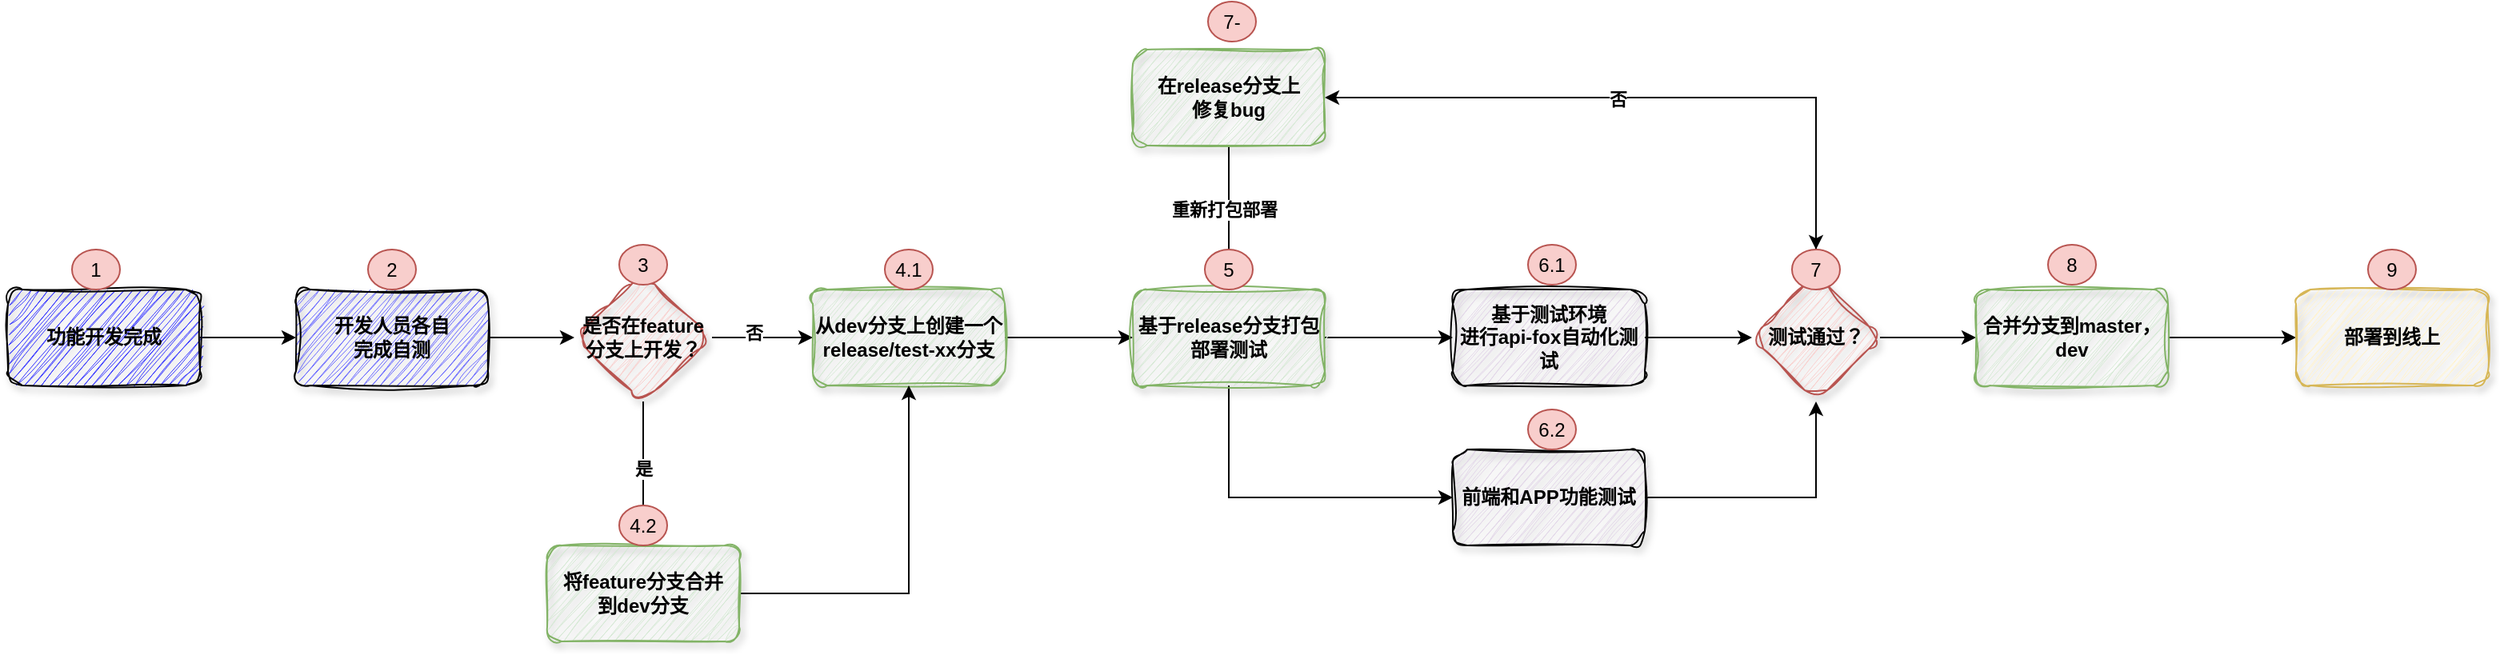 <mxfile version="25.0.3">
  <diagram name="第 1 页" id="vld_AIua7XIs_-yVO-ox">
    <mxGraphModel dx="1434" dy="738" grid="1" gridSize="10" guides="1" tooltips="1" connect="1" arrows="1" fold="1" page="1" pageScale="1" pageWidth="827" pageHeight="1169" math="0" shadow="0">
      <root>
        <mxCell id="0" />
        <mxCell id="1" parent="0" />
        <mxCell id="8MtyGTaQOfjxnfk6kIhd-4" value="" style="edgeStyle=orthogonalEdgeStyle;rounded=0;orthogonalLoop=1;jettySize=auto;html=1;fontStyle=1" parent="1" source="8MtyGTaQOfjxnfk6kIhd-2" target="8MtyGTaQOfjxnfk6kIhd-3" edge="1">
          <mxGeometry relative="1" as="geometry" />
        </mxCell>
        <mxCell id="8MtyGTaQOfjxnfk6kIhd-2" value="&lt;span&gt;功能开发完成&lt;/span&gt;" style="rounded=1;whiteSpace=wrap;html=1;sketch=1;curveFitting=1;jiggle=2;shadow=1;fillColor=#3333FF;fontStyle=1" parent="1" vertex="1">
          <mxGeometry x="60" y="190" width="120" height="60" as="geometry" />
        </mxCell>
        <mxCell id="8MtyGTaQOfjxnfk6kIhd-3" value="开发人员各自&lt;div&gt;完成自测&lt;/div&gt;" style="whiteSpace=wrap;html=1;rounded=1;fontStyle=1;fillColor=#6666FF;strokeColor=#000000;sketch=1;curveFitting=1;jiggle=2;shadow=1;" parent="1" vertex="1">
          <mxGeometry x="240" y="190" width="120" height="60" as="geometry" />
        </mxCell>
        <mxCell id="8MtyGTaQOfjxnfk6kIhd-9" value="" style="edgeStyle=orthogonalEdgeStyle;rounded=0;orthogonalLoop=1;jettySize=auto;html=1;fontStyle=1" parent="1" source="8MtyGTaQOfjxnfk6kIhd-3" target="8MtyGTaQOfjxnfk6kIhd-7" edge="1">
          <mxGeometry relative="1" as="geometry">
            <mxPoint x="350" y="220" as="sourcePoint" />
            <mxPoint x="430" y="220" as="targetPoint" />
          </mxGeometry>
        </mxCell>
        <mxCell id="8MtyGTaQOfjxnfk6kIhd-11" value="" style="edgeStyle=orthogonalEdgeStyle;rounded=0;orthogonalLoop=1;jettySize=auto;html=1;fontStyle=1" parent="1" source="8MtyGTaQOfjxnfk6kIhd-7" target="8MtyGTaQOfjxnfk6kIhd-10" edge="1">
          <mxGeometry relative="1" as="geometry" />
        </mxCell>
        <mxCell id="8MtyGTaQOfjxnfk6kIhd-15" value="否" style="edgeLabel;html=1;align=center;verticalAlign=middle;resizable=0;points=[];fontStyle=1" parent="8MtyGTaQOfjxnfk6kIhd-11" vertex="1" connectable="0">
          <mxGeometry x="-0.175" y="3" relative="1" as="geometry">
            <mxPoint as="offset" />
          </mxGeometry>
        </mxCell>
        <mxCell id="8MtyGTaQOfjxnfk6kIhd-13" value="" style="edgeStyle=orthogonalEdgeStyle;rounded=0;orthogonalLoop=1;jettySize=auto;html=1;fontStyle=1" parent="1" source="8MtyGTaQOfjxnfk6kIhd-7" target="8MtyGTaQOfjxnfk6kIhd-12" edge="1">
          <mxGeometry relative="1" as="geometry" />
        </mxCell>
        <mxCell id="8MtyGTaQOfjxnfk6kIhd-16" value="是" style="edgeLabel;html=1;align=center;verticalAlign=middle;resizable=0;points=[];fontStyle=1" parent="8MtyGTaQOfjxnfk6kIhd-13" vertex="1" connectable="0">
          <mxGeometry x="-0.067" relative="1" as="geometry">
            <mxPoint as="offset" />
          </mxGeometry>
        </mxCell>
        <mxCell id="8MtyGTaQOfjxnfk6kIhd-7" value="是否在feature分支上开发？" style="rhombus;whiteSpace=wrap;html=1;fontStyle=1;sketch=1;curveFitting=1;jiggle=2;rounded=1;shadow=1;fillColor=#f8cecc;strokeColor=#b85450;" parent="1" vertex="1">
          <mxGeometry x="414" y="180" width="86" height="80" as="geometry" />
        </mxCell>
        <mxCell id="8MtyGTaQOfjxnfk6kIhd-18" value="" style="edgeStyle=orthogonalEdgeStyle;rounded=0;orthogonalLoop=1;jettySize=auto;html=1;fontStyle=1" parent="1" source="8MtyGTaQOfjxnfk6kIhd-10" target="8MtyGTaQOfjxnfk6kIhd-17" edge="1">
          <mxGeometry relative="1" as="geometry" />
        </mxCell>
        <mxCell id="8MtyGTaQOfjxnfk6kIhd-10" value="从dev分支上创建一个&lt;div&gt;release/test-xx分支&lt;/div&gt;" style="whiteSpace=wrap;html=1;fontStyle=1;sketch=1;curveFitting=1;jiggle=2;shadow=1;rounded=1;fillColor=#d5e8d4;strokeColor=#82b366;" parent="1" vertex="1">
          <mxGeometry x="563" y="190" width="120" height="60" as="geometry" />
        </mxCell>
        <mxCell id="8MtyGTaQOfjxnfk6kIhd-14" style="edgeStyle=orthogonalEdgeStyle;rounded=0;orthogonalLoop=1;jettySize=auto;html=1;entryX=0.5;entryY=1;entryDx=0;entryDy=0;fontStyle=1" parent="1" source="8MtyGTaQOfjxnfk6kIhd-12" target="8MtyGTaQOfjxnfk6kIhd-10" edge="1">
          <mxGeometry relative="1" as="geometry" />
        </mxCell>
        <mxCell id="8MtyGTaQOfjxnfk6kIhd-12" value="将feature分支合并&lt;div&gt;到dev分支&lt;/div&gt;" style="whiteSpace=wrap;html=1;fontStyle=1;fillColor=#d5e8d4;strokeColor=#82b366;sketch=1;curveFitting=1;jiggle=2;shadow=1;rounded=1;" parent="1" vertex="1">
          <mxGeometry x="397" y="350" width="120" height="60" as="geometry" />
        </mxCell>
        <mxCell id="8MtyGTaQOfjxnfk6kIhd-20" value="" style="edgeStyle=orthogonalEdgeStyle;rounded=0;orthogonalLoop=1;jettySize=auto;html=1;fontStyle=1" parent="1" source="8MtyGTaQOfjxnfk6kIhd-17" target="8MtyGTaQOfjxnfk6kIhd-19" edge="1">
          <mxGeometry relative="1" as="geometry" />
        </mxCell>
        <mxCell id="8MtyGTaQOfjxnfk6kIhd-45" style="edgeStyle=orthogonalEdgeStyle;rounded=0;orthogonalLoop=1;jettySize=auto;html=1;entryX=0;entryY=0.5;entryDx=0;entryDy=0;fontStyle=1" parent="1" source="8MtyGTaQOfjxnfk6kIhd-17" target="8MtyGTaQOfjxnfk6kIhd-44" edge="1">
          <mxGeometry relative="1" as="geometry">
            <Array as="points">
              <mxPoint x="823" y="320" />
            </Array>
          </mxGeometry>
        </mxCell>
        <mxCell id="8MtyGTaQOfjxnfk6kIhd-17" value="基于release分支打包部署测试" style="whiteSpace=wrap;html=1;fontStyle=1;fillColor=#d5e8d4;strokeColor=#82b366;sketch=1;curveFitting=1;jiggle=2;shadow=1;rounded=1;" parent="1" vertex="1">
          <mxGeometry x="763" y="190" width="120" height="60" as="geometry" />
        </mxCell>
        <mxCell id="8MtyGTaQOfjxnfk6kIhd-28" value="" style="edgeStyle=orthogonalEdgeStyle;rounded=0;orthogonalLoop=1;jettySize=auto;html=1;fontStyle=1" parent="1" source="8MtyGTaQOfjxnfk6kIhd-19" target="8MtyGTaQOfjxnfk6kIhd-27" edge="1">
          <mxGeometry relative="1" as="geometry" />
        </mxCell>
        <mxCell id="8MtyGTaQOfjxnfk6kIhd-19" value="基于测试环境&lt;div&gt;进行api-fox自动化测试&lt;/div&gt;" style="whiteSpace=wrap;html=1;fontStyle=1;sketch=1;curveFitting=1;jiggle=2;shadow=1;rounded=1;fillColor=#e1d5e7;strokeColor=#000000;" parent="1" vertex="1">
          <mxGeometry x="963" y="190" width="120" height="60" as="geometry" />
        </mxCell>
        <mxCell id="8MtyGTaQOfjxnfk6kIhd-30" value="" style="edgeStyle=orthogonalEdgeStyle;rounded=0;orthogonalLoop=1;jettySize=auto;html=1;fontStyle=1" parent="1" source="brRGzqaZHuJYN9gSwnwY-15" target="8MtyGTaQOfjxnfk6kIhd-29" edge="1">
          <mxGeometry relative="1" as="geometry">
            <Array as="points">
              <mxPoint x="1190" y="70" />
            </Array>
          </mxGeometry>
        </mxCell>
        <mxCell id="8MtyGTaQOfjxnfk6kIhd-31" value="否" style="edgeLabel;html=1;align=center;verticalAlign=middle;resizable=0;points=[];fontStyle=1" parent="8MtyGTaQOfjxnfk6kIhd-30" vertex="1" connectable="0">
          <mxGeometry x="0.09" y="1" relative="1" as="geometry">
            <mxPoint as="offset" />
          </mxGeometry>
        </mxCell>
        <mxCell id="8MtyGTaQOfjxnfk6kIhd-48" value="" style="edgeStyle=orthogonalEdgeStyle;rounded=0;orthogonalLoop=1;jettySize=auto;html=1;fontStyle=1" parent="1" source="8MtyGTaQOfjxnfk6kIhd-27" target="8MtyGTaQOfjxnfk6kIhd-47" edge="1">
          <mxGeometry relative="1" as="geometry" />
        </mxCell>
        <mxCell id="8MtyGTaQOfjxnfk6kIhd-27" value="测试通过？" style="rhombus;whiteSpace=wrap;html=1;fontStyle=1;sketch=1;curveFitting=1;jiggle=2;rounded=1;shadow=1;fillColor=#f8cecc;strokeColor=#b85450;" parent="1" vertex="1">
          <mxGeometry x="1150" y="180" width="80" height="80" as="geometry" />
        </mxCell>
        <mxCell id="8MtyGTaQOfjxnfk6kIhd-32" style="edgeStyle=orthogonalEdgeStyle;rounded=0;orthogonalLoop=1;jettySize=auto;html=1;exitX=0.5;exitY=1;exitDx=0;exitDy=0;fontStyle=1" parent="1" source="8MtyGTaQOfjxnfk6kIhd-29" target="8MtyGTaQOfjxnfk6kIhd-17" edge="1">
          <mxGeometry relative="1" as="geometry" />
        </mxCell>
        <mxCell id="8MtyGTaQOfjxnfk6kIhd-33" value="重新打包部署" style="edgeLabel;html=1;align=center;verticalAlign=middle;resizable=0;points=[];fontStyle=1" parent="8MtyGTaQOfjxnfk6kIhd-32" vertex="1" connectable="0">
          <mxGeometry x="-0.111" y="-3" relative="1" as="geometry">
            <mxPoint as="offset" />
          </mxGeometry>
        </mxCell>
        <mxCell id="8MtyGTaQOfjxnfk6kIhd-29" value="在release分支上&lt;div&gt;修复bug&lt;/div&gt;" style="whiteSpace=wrap;html=1;fontStyle=1;fillColor=#d5e8d4;strokeColor=#82b366;sketch=1;curveFitting=1;jiggle=2;shadow=1;rounded=1;" parent="1" vertex="1">
          <mxGeometry x="763" y="40" width="120" height="60" as="geometry" />
        </mxCell>
        <mxCell id="8MtyGTaQOfjxnfk6kIhd-46" style="edgeStyle=orthogonalEdgeStyle;rounded=0;orthogonalLoop=1;jettySize=auto;html=1;entryX=0.5;entryY=1;entryDx=0;entryDy=0;fontStyle=1" parent="1" source="8MtyGTaQOfjxnfk6kIhd-44" target="8MtyGTaQOfjxnfk6kIhd-27" edge="1">
          <mxGeometry relative="1" as="geometry" />
        </mxCell>
        <mxCell id="8MtyGTaQOfjxnfk6kIhd-44" value="前端和APP功能测试" style="whiteSpace=wrap;html=1;fontStyle=1;fillColor=#e1d5e7;strokeColor=#000000;sketch=1;curveFitting=1;jiggle=2;shadow=1;rounded=1;" parent="1" vertex="1">
          <mxGeometry x="963" y="290" width="120" height="60" as="geometry" />
        </mxCell>
        <mxCell id="8MtyGTaQOfjxnfk6kIhd-50" value="" style="edgeStyle=orthogonalEdgeStyle;rounded=0;orthogonalLoop=1;jettySize=auto;html=1;fontStyle=1" parent="1" source="8MtyGTaQOfjxnfk6kIhd-47" target="8MtyGTaQOfjxnfk6kIhd-49" edge="1">
          <mxGeometry relative="1" as="geometry" />
        </mxCell>
        <mxCell id="8MtyGTaQOfjxnfk6kIhd-47" value="合并分支到master，dev" style="whiteSpace=wrap;html=1;fontStyle=1;fillColor=#d5e8d4;strokeColor=#82b366;sketch=1;curveFitting=1;jiggle=2;shadow=1;rounded=1;" parent="1" vertex="1">
          <mxGeometry x="1290" y="190" width="120" height="60" as="geometry" />
        </mxCell>
        <mxCell id="8MtyGTaQOfjxnfk6kIhd-49" value="部署到线上" style="whiteSpace=wrap;html=1;fontStyle=1;fillColor=#fff2cc;strokeColor=#d6b656;sketch=1;curveFitting=1;jiggle=2;shadow=1;rounded=1;" parent="1" vertex="1">
          <mxGeometry x="1490" y="190" width="120" height="60" as="geometry" />
        </mxCell>
        <mxCell id="brRGzqaZHuJYN9gSwnwY-4" value="1" style="ellipse;html=1;whiteSpace=wrap;fillColor=#f8cecc;strokeColor=#b85450;shadow=0;" vertex="1" parent="1">
          <mxGeometry x="100" y="165" width="30" height="25" as="geometry" />
        </mxCell>
        <mxCell id="brRGzqaZHuJYN9gSwnwY-5" value="2" style="ellipse;html=1;whiteSpace=wrap;fillColor=#f8cecc;strokeColor=#b85450;shadow=0;" vertex="1" parent="1">
          <mxGeometry x="285" y="165" width="30" height="25" as="geometry" />
        </mxCell>
        <mxCell id="brRGzqaZHuJYN9gSwnwY-7" value="3" style="ellipse;html=1;whiteSpace=wrap;fillColor=#f8cecc;strokeColor=#b85450;shadow=0;" vertex="1" parent="1">
          <mxGeometry x="442" y="162" width="30" height="25" as="geometry" />
        </mxCell>
        <mxCell id="brRGzqaZHuJYN9gSwnwY-9" value="4.2" style="ellipse;html=1;whiteSpace=wrap;fillColor=#f8cecc;strokeColor=#b85450;shadow=0;" vertex="1" parent="1">
          <mxGeometry x="442" y="325" width="30" height="25" as="geometry" />
        </mxCell>
        <mxCell id="brRGzqaZHuJYN9gSwnwY-10" value="4.1" style="ellipse;html=1;whiteSpace=wrap;fillColor=#f8cecc;strokeColor=#b85450;shadow=0;" vertex="1" parent="1">
          <mxGeometry x="608" y="165" width="30" height="25" as="geometry" />
        </mxCell>
        <mxCell id="brRGzqaZHuJYN9gSwnwY-11" value="5" style="ellipse;html=1;whiteSpace=wrap;fillColor=#f8cecc;strokeColor=#b85450;shadow=0;" vertex="1" parent="1">
          <mxGeometry x="808" y="165" width="30" height="25" as="geometry" />
        </mxCell>
        <mxCell id="brRGzqaZHuJYN9gSwnwY-12" value="7-" style="ellipse;html=1;whiteSpace=wrap;fillColor=#f8cecc;strokeColor=#b85450;shadow=0;" vertex="1" parent="1">
          <mxGeometry x="810" y="10" width="30" height="25" as="geometry" />
        </mxCell>
        <mxCell id="brRGzqaZHuJYN9gSwnwY-13" value="6.1" style="ellipse;html=1;whiteSpace=wrap;fillColor=#f8cecc;strokeColor=#b85450;shadow=0;" vertex="1" parent="1">
          <mxGeometry x="1010" y="162" width="30" height="25" as="geometry" />
        </mxCell>
        <mxCell id="brRGzqaZHuJYN9gSwnwY-14" value="6.2" style="ellipse;html=1;whiteSpace=wrap;fillColor=#f8cecc;strokeColor=#b85450;shadow=0;" vertex="1" parent="1">
          <mxGeometry x="1010" y="265" width="30" height="25" as="geometry" />
        </mxCell>
        <mxCell id="brRGzqaZHuJYN9gSwnwY-16" value="8" style="ellipse;html=1;whiteSpace=wrap;fillColor=#f8cecc;strokeColor=#b85450;shadow=0;" vertex="1" parent="1">
          <mxGeometry x="1335" y="162" width="30" height="25" as="geometry" />
        </mxCell>
        <mxCell id="brRGzqaZHuJYN9gSwnwY-17" value="9" style="ellipse;html=1;whiteSpace=wrap;fillColor=#f8cecc;strokeColor=#b85450;shadow=0;" vertex="1" parent="1">
          <mxGeometry x="1535" y="165" width="30" height="25" as="geometry" />
        </mxCell>
        <mxCell id="brRGzqaZHuJYN9gSwnwY-20" value="" style="edgeStyle=orthogonalEdgeStyle;rounded=0;orthogonalLoop=1;jettySize=auto;html=1;fontStyle=1" edge="1" parent="1" source="8MtyGTaQOfjxnfk6kIhd-27" target="brRGzqaZHuJYN9gSwnwY-15">
          <mxGeometry relative="1" as="geometry">
            <Array as="points">
              <mxPoint x="1190" y="70" />
            </Array>
            <mxPoint x="1190" y="180" as="sourcePoint" />
            <mxPoint x="883" y="70" as="targetPoint" />
          </mxGeometry>
        </mxCell>
        <mxCell id="brRGzqaZHuJYN9gSwnwY-15" value="7" style="ellipse;html=1;whiteSpace=wrap;fillColor=#f8cecc;strokeColor=#b85450;shadow=0;" vertex="1" parent="1">
          <mxGeometry x="1175" y="165" width="30" height="25" as="geometry" />
        </mxCell>
      </root>
    </mxGraphModel>
  </diagram>
</mxfile>
